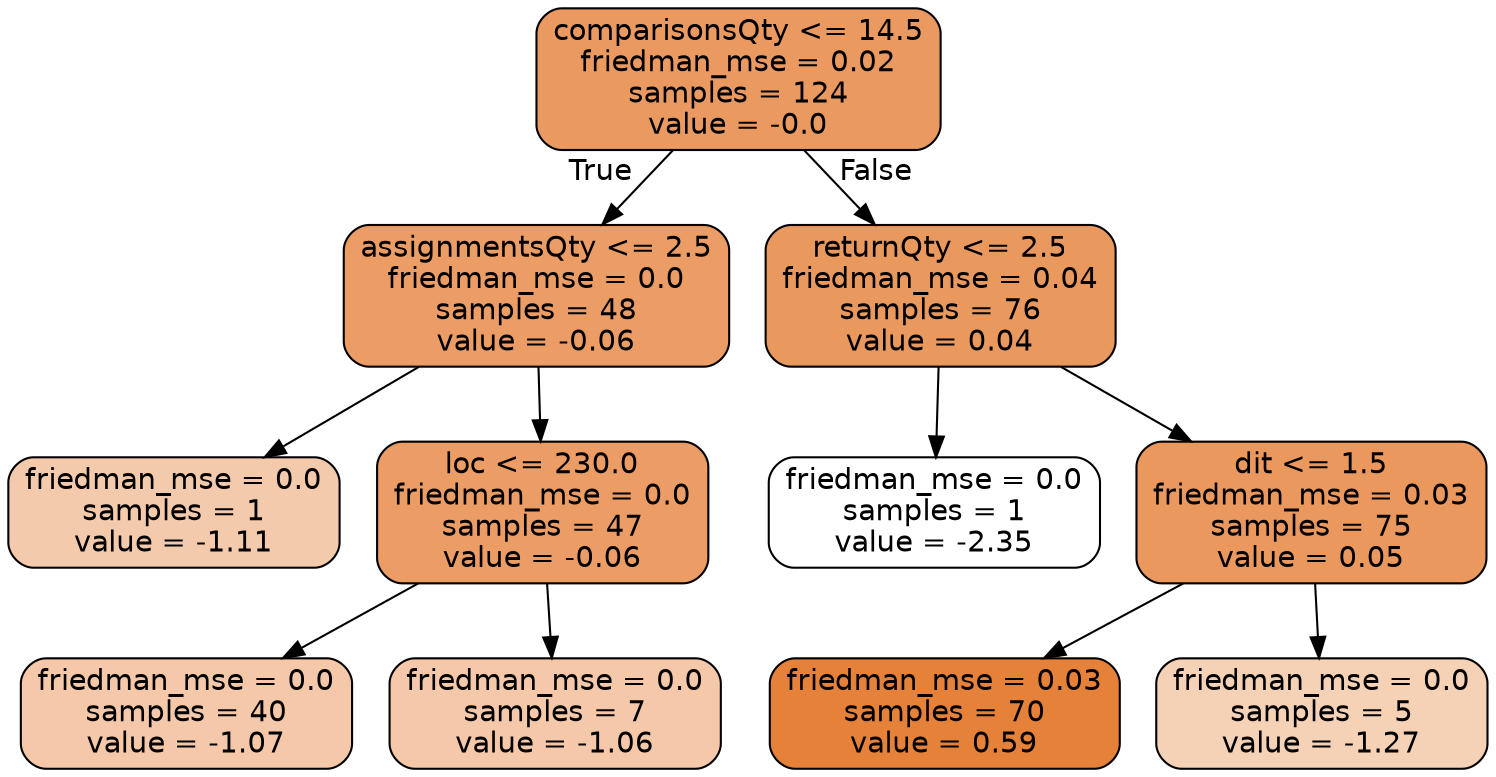 digraph Tree {
node [shape=box, style="filled, rounded", color="black", fontname="helvetica"] ;
edge [fontname="helvetica"] ;
0 [label="comparisonsQty <= 14.5\nfriedman_mse = 0.02\nsamples = 124\nvalue = -0.0", fillcolor="#ea9a61"] ;
1 [label="assignmentsQty <= 2.5\nfriedman_mse = 0.0\nsamples = 48\nvalue = -0.06", fillcolor="#eb9d65"] ;
0 -> 1 [labeldistance=2.5, labelangle=45, headlabel="True"] ;
7 [label="friedman_mse = 0.0\nsamples = 1\nvalue = -1.11", fillcolor="#f4caac"] ;
1 -> 7 ;
8 [label="loc <= 230.0\nfriedman_mse = 0.0\nsamples = 47\nvalue = -0.06", fillcolor="#eb9d65"] ;
1 -> 8 ;
9 [label="friedman_mse = 0.0\nsamples = 40\nvalue = -1.07", fillcolor="#f4c8a9"] ;
8 -> 9 ;
10 [label="friedman_mse = 0.0\nsamples = 7\nvalue = -1.06", fillcolor="#f4c8a8"] ;
8 -> 10 ;
2 [label="returnQty <= 2.5\nfriedman_mse = 0.04\nsamples = 76\nvalue = 0.04", fillcolor="#ea995e"] ;
0 -> 2 [labeldistance=2.5, labelangle=-45, headlabel="False"] ;
3 [label="friedman_mse = 0.0\nsamples = 1\nvalue = -2.35", fillcolor="#ffffff"] ;
2 -> 3 ;
4 [label="dit <= 1.5\nfriedman_mse = 0.03\nsamples = 75\nvalue = 0.05", fillcolor="#ea985e"] ;
2 -> 4 ;
5 [label="friedman_mse = 0.03\nsamples = 70\nvalue = 0.59", fillcolor="#e58139"] ;
4 -> 5 ;
6 [label="friedman_mse = 0.0\nsamples = 5\nvalue = -1.27", fillcolor="#f5d1b6"] ;
4 -> 6 ;
}